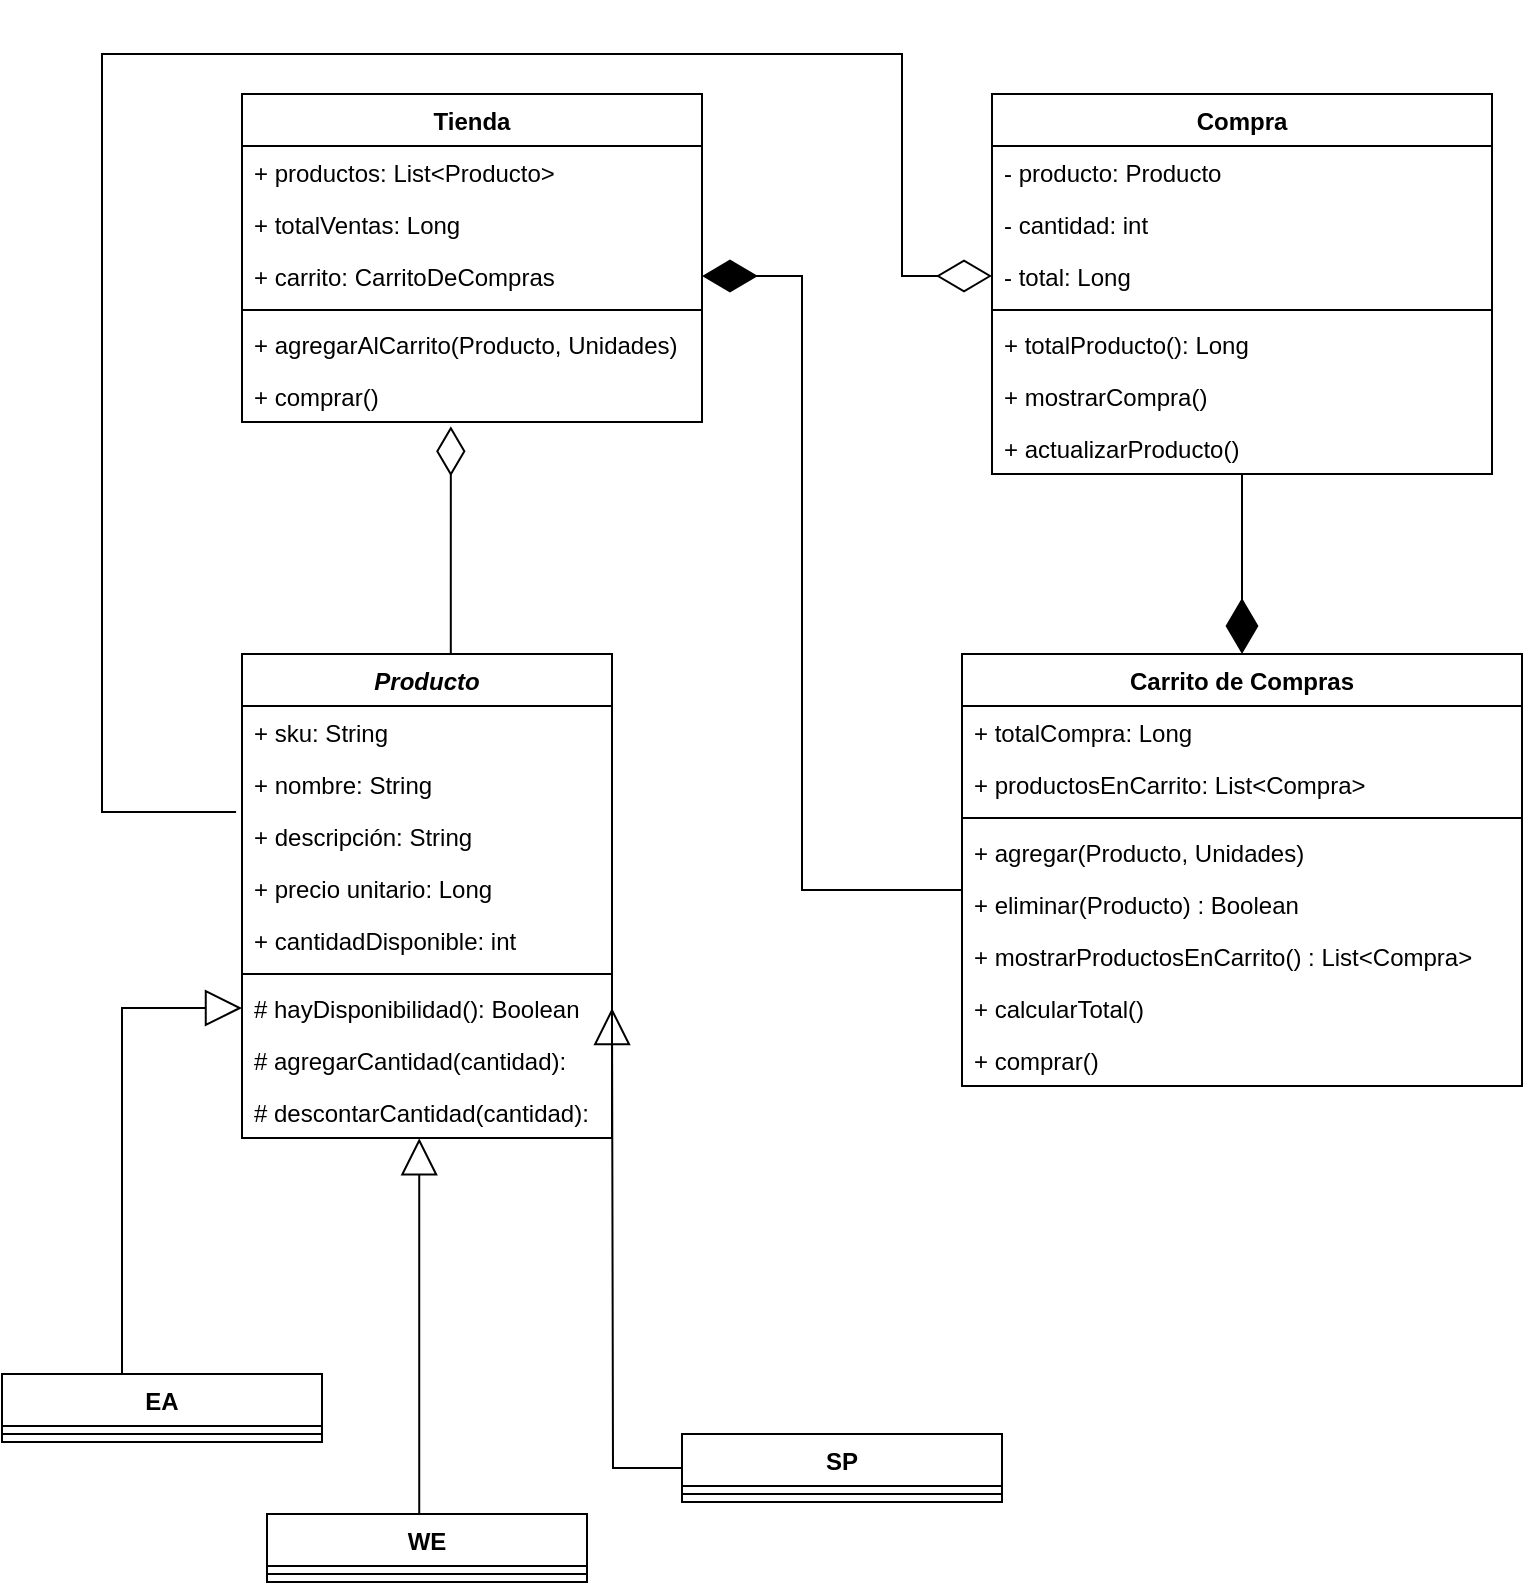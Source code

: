 <mxfile version="13.6.2" type="device"><diagram name="Page-1" id="c4acf3e9-155e-7222-9cf6-157b1a14988f"><mxGraphModel dx="1422" dy="794" grid="1" gridSize="10" guides="1" tooltips="1" connect="1" arrows="1" fold="1" page="1" pageScale="1" pageWidth="850" pageHeight="1100" background="#FFFFFF" math="0" shadow="0"><root><mxCell id="0"/><mxCell id="1" parent="0"/><mxCell id="EBikYnYMfoEEFWF5VXgA-30" style="edgeStyle=orthogonalEdgeStyle;rounded=0;orthogonalLoop=1;jettySize=auto;html=1;endArrow=block;endFill=0;startSize=17;endSize=16;entryX=0;entryY=0.5;entryDx=0;entryDy=0;" parent="1" source="EBikYnYMfoEEFWF5VXgA-18" edge="1"><mxGeometry relative="1" as="geometry"><mxPoint x="150" y="507" as="targetPoint"/><Array as="points"><mxPoint x="90" y="507"/></Array></mxGeometry></mxCell><mxCell id="EBikYnYMfoEEFWF5VXgA-31" style="edgeStyle=orthogonalEdgeStyle;rounded=0;orthogonalLoop=1;jettySize=auto;html=1;startSize=17;endArrow=block;endFill=0;endSize=16;entryX=0.479;entryY=1.006;entryDx=0;entryDy=0;entryPerimeter=0;" parent="1" source="EBikYnYMfoEEFWF5VXgA-26" target="MsU4PZvLRo3ycNSBCjRW-34" edge="1"><mxGeometry relative="1" as="geometry"><Array as="points"><mxPoint x="239" y="760"/><mxPoint x="239" y="760"/></Array><mxPoint x="440" y="650" as="targetPoint"/></mxGeometry></mxCell><mxCell id="EBikYnYMfoEEFWF5VXgA-32" style="edgeStyle=orthogonalEdgeStyle;rounded=0;orthogonalLoop=1;jettySize=auto;html=1;startSize=17;endArrow=block;endFill=0;endSize=16;" parent="1" source="EBikYnYMfoEEFWF5VXgA-22" edge="1"><mxGeometry relative="1" as="geometry"><mxPoint x="335" y="507" as="targetPoint"/></mxGeometry></mxCell><mxCell id="EBikYnYMfoEEFWF5VXgA-18" value="EA" style="swimlane;fontStyle=1;align=center;verticalAlign=top;childLayout=stackLayout;horizontal=1;startSize=26;horizontalStack=0;resizeParent=1;resizeParentMax=0;resizeLast=0;collapsible=1;marginBottom=0;" parent="1" vertex="1"><mxGeometry x="30" y="690" width="160" height="34" as="geometry"/></mxCell><mxCell id="EBikYnYMfoEEFWF5VXgA-20" value="" style="line;strokeWidth=1;fillColor=none;align=left;verticalAlign=middle;spacingTop=-1;spacingLeft=3;spacingRight=3;rotatable=0;labelPosition=right;points=[];portConstraint=eastwest;" parent="EBikYnYMfoEEFWF5VXgA-18" vertex="1"><mxGeometry y="26" width="160" height="8" as="geometry"/></mxCell><mxCell id="EBikYnYMfoEEFWF5VXgA-22" value="SP" style="swimlane;fontStyle=1;align=center;verticalAlign=top;childLayout=stackLayout;horizontal=1;startSize=26;horizontalStack=0;resizeParent=1;resizeParentMax=0;resizeLast=0;collapsible=1;marginBottom=0;" parent="1" vertex="1"><mxGeometry x="370" y="720" width="160" height="34" as="geometry"/></mxCell><mxCell id="EBikYnYMfoEEFWF5VXgA-24" value="" style="line;strokeWidth=1;fillColor=none;align=left;verticalAlign=middle;spacingTop=-1;spacingLeft=3;spacingRight=3;rotatable=0;labelPosition=right;points=[];portConstraint=eastwest;" parent="EBikYnYMfoEEFWF5VXgA-22" vertex="1"><mxGeometry y="26" width="160" height="8" as="geometry"/></mxCell><mxCell id="MsU4PZvLRo3ycNSBCjRW-37" style="edgeStyle=orthogonalEdgeStyle;rounded=0;orthogonalLoop=1;jettySize=auto;html=1;startArrow=none;startFill=0;endArrow=diamondThin;endFill=0;endSize=22;entryX=0.454;entryY=1.083;entryDx=0;entryDy=0;entryPerimeter=0;" parent="1" source="EBikYnYMfoEEFWF5VXgA-1" target="MsU4PZvLRo3ycNSBCjRW-35" edge="1"><mxGeometry relative="1" as="geometry"><mxPoint x="190" y="270" as="targetPoint"/><Array as="points"><mxPoint x="254" y="300"/></Array></mxGeometry></mxCell><mxCell id="EBikYnYMfoEEFWF5VXgA-1" value="Producto" style="swimlane;fontStyle=3;align=center;verticalAlign=top;childLayout=stackLayout;horizontal=1;startSize=26;horizontalStack=0;resizeParent=1;resizeParentMax=0;resizeLast=0;collapsible=1;marginBottom=0;" parent="1" vertex="1"><mxGeometry x="150" y="330" width="185" height="242" as="geometry"/></mxCell><mxCell id="EBikYnYMfoEEFWF5VXgA-2" value="+ sku: String" style="text;strokeColor=none;fillColor=none;align=left;verticalAlign=top;spacingLeft=4;spacingRight=4;overflow=hidden;rotatable=0;points=[[0,0.5],[1,0.5]];portConstraint=eastwest;" parent="EBikYnYMfoEEFWF5VXgA-1" vertex="1"><mxGeometry y="26" width="185" height="26" as="geometry"/></mxCell><mxCell id="EBikYnYMfoEEFWF5VXgA-14" value="+ nombre: String" style="text;strokeColor=none;fillColor=none;align=left;verticalAlign=top;spacingLeft=4;spacingRight=4;overflow=hidden;rotatable=0;points=[[0,0.5],[1,0.5]];portConstraint=eastwest;" parent="EBikYnYMfoEEFWF5VXgA-1" vertex="1"><mxGeometry y="52" width="185" height="26" as="geometry"/></mxCell><mxCell id="EBikYnYMfoEEFWF5VXgA-16" value="+ descripción: String" style="text;strokeColor=none;fillColor=none;align=left;verticalAlign=top;spacingLeft=4;spacingRight=4;overflow=hidden;rotatable=0;points=[[0,0.5],[1,0.5]];portConstraint=eastwest;" parent="EBikYnYMfoEEFWF5VXgA-1" vertex="1"><mxGeometry y="78" width="185" height="26" as="geometry"/></mxCell><mxCell id="EBikYnYMfoEEFWF5VXgA-15" value="+ precio unitario: Long" style="text;strokeColor=none;fillColor=none;align=left;verticalAlign=top;spacingLeft=4;spacingRight=4;overflow=hidden;rotatable=0;points=[[0,0.5],[1,0.5]];portConstraint=eastwest;" parent="EBikYnYMfoEEFWF5VXgA-1" vertex="1"><mxGeometry y="104" width="185" height="26" as="geometry"/></mxCell><mxCell id="MsU4PZvLRo3ycNSBCjRW-13" value="+ cantidadDisponible: int" style="text;strokeColor=none;fillColor=none;align=left;verticalAlign=top;spacingLeft=4;spacingRight=4;overflow=hidden;rotatable=0;points=[[0,0.5],[1,0.5]];portConstraint=eastwest;" parent="EBikYnYMfoEEFWF5VXgA-1" vertex="1"><mxGeometry y="130" width="185" height="26" as="geometry"/></mxCell><mxCell id="EBikYnYMfoEEFWF5VXgA-3" value="" style="line;strokeWidth=1;fillColor=none;align=left;verticalAlign=middle;spacingTop=-1;spacingLeft=3;spacingRight=3;rotatable=0;labelPosition=right;points=[];portConstraint=eastwest;" parent="EBikYnYMfoEEFWF5VXgA-1" vertex="1"><mxGeometry y="156" width="185" height="8" as="geometry"/></mxCell><mxCell id="MsU4PZvLRo3ycNSBCjRW-32" value="# hayDisponibilidad(): Boolean" style="text;strokeColor=none;fillColor=none;align=left;verticalAlign=top;spacingLeft=4;spacingRight=4;overflow=hidden;rotatable=0;points=[[0,0.5],[1,0.5]];portConstraint=eastwest;" parent="EBikYnYMfoEEFWF5VXgA-1" vertex="1"><mxGeometry y="164" width="185" height="26" as="geometry"/></mxCell><mxCell id="MsU4PZvLRo3ycNSBCjRW-33" value="# agregarCantidad(cantidad): " style="text;strokeColor=none;fillColor=none;align=left;verticalAlign=top;spacingLeft=4;spacingRight=4;overflow=hidden;rotatable=0;points=[[0,0.5],[1,0.5]];portConstraint=eastwest;" parent="EBikYnYMfoEEFWF5VXgA-1" vertex="1"><mxGeometry y="190" width="185" height="26" as="geometry"/></mxCell><mxCell id="MsU4PZvLRo3ycNSBCjRW-34" value="# descontarCantidad(cantidad): " style="text;strokeColor=none;fillColor=none;align=left;verticalAlign=top;spacingLeft=4;spacingRight=4;overflow=hidden;rotatable=0;points=[[0,0.5],[1,0.5]];portConstraint=eastwest;" parent="EBikYnYMfoEEFWF5VXgA-1" vertex="1"><mxGeometry y="216" width="185" height="26" as="geometry"/></mxCell><mxCell id="EBikYnYMfoEEFWF5VXgA-9" value="Carrito de Compras" style="swimlane;fontStyle=1;align=center;verticalAlign=top;childLayout=stackLayout;horizontal=1;startSize=26;horizontalStack=0;resizeParent=1;resizeParentMax=0;resizeLast=0;collapsible=1;marginBottom=0;" parent="1" vertex="1"><mxGeometry x="510" y="330" width="280" height="216" as="geometry"/></mxCell><mxCell id="EBikYnYMfoEEFWF5VXgA-10" value="+ totalCompra: Long" style="text;strokeColor=none;fillColor=none;align=left;verticalAlign=top;spacingLeft=4;spacingRight=4;overflow=hidden;rotatable=0;points=[[0,0.5],[1,0.5]];portConstraint=eastwest;" parent="EBikYnYMfoEEFWF5VXgA-9" vertex="1"><mxGeometry y="26" width="280" height="26" as="geometry"/></mxCell><mxCell id="MsU4PZvLRo3ycNSBCjRW-7" value="+ productosEnCarrito: List&lt;Compra&gt;" style="text;strokeColor=none;fillColor=none;align=left;verticalAlign=top;spacingLeft=4;spacingRight=4;overflow=hidden;rotatable=0;points=[[0,0.5],[1,0.5]];portConstraint=eastwest;" parent="EBikYnYMfoEEFWF5VXgA-9" vertex="1"><mxGeometry y="52" width="280" height="26" as="geometry"/></mxCell><mxCell id="EBikYnYMfoEEFWF5VXgA-11" value="" style="line;strokeWidth=1;fillColor=none;align=left;verticalAlign=middle;spacingTop=-1;spacingLeft=3;spacingRight=3;rotatable=0;labelPosition=right;points=[];portConstraint=eastwest;" parent="EBikYnYMfoEEFWF5VXgA-9" vertex="1"><mxGeometry y="78" width="280" height="8" as="geometry"/></mxCell><mxCell id="EBikYnYMfoEEFWF5VXgA-12" value="+ agregar(Producto, Unidades)" style="text;strokeColor=none;fillColor=none;align=left;verticalAlign=top;spacingLeft=4;spacingRight=4;overflow=hidden;rotatable=0;points=[[0,0.5],[1,0.5]];portConstraint=eastwest;" parent="EBikYnYMfoEEFWF5VXgA-9" vertex="1"><mxGeometry y="86" width="280" height="26" as="geometry"/></mxCell><mxCell id="MsU4PZvLRo3ycNSBCjRW-26" value="+ eliminar(Producto) : Boolean" style="text;strokeColor=none;fillColor=none;align=left;verticalAlign=top;spacingLeft=4;spacingRight=4;overflow=hidden;rotatable=0;points=[[0,0.5],[1,0.5]];portConstraint=eastwest;" parent="EBikYnYMfoEEFWF5VXgA-9" vertex="1"><mxGeometry y="112" width="280" height="26" as="geometry"/></mxCell><mxCell id="MsU4PZvLRo3ycNSBCjRW-8" value="+ mostrarProductosEnCarrito() : List&lt;Compra&gt;" style="text;strokeColor=none;fillColor=none;align=left;verticalAlign=top;spacingLeft=4;spacingRight=4;overflow=hidden;rotatable=0;points=[[0,0.5],[1,0.5]];portConstraint=eastwest;" parent="EBikYnYMfoEEFWF5VXgA-9" vertex="1"><mxGeometry y="138" width="280" height="26" as="geometry"/></mxCell><mxCell id="MsU4PZvLRo3ycNSBCjRW-23" value="+ calcularTotal()" style="text;strokeColor=none;fillColor=none;align=left;verticalAlign=top;spacingLeft=4;spacingRight=4;overflow=hidden;rotatable=0;points=[[0,0.5],[1,0.5]];portConstraint=eastwest;" parent="EBikYnYMfoEEFWF5VXgA-9" vertex="1"><mxGeometry y="164" width="280" height="26" as="geometry"/></mxCell><mxCell id="MsU4PZvLRo3ycNSBCjRW-27" value="+ comprar()" style="text;strokeColor=none;fillColor=none;align=left;verticalAlign=top;spacingLeft=4;spacingRight=4;overflow=hidden;rotatable=0;points=[[0,0.5],[1,0.5]];portConstraint=eastwest;" parent="EBikYnYMfoEEFWF5VXgA-9" vertex="1"><mxGeometry y="190" width="280" height="26" as="geometry"/></mxCell><mxCell id="MsU4PZvLRo3ycNSBCjRW-1" value="Tienda" style="swimlane;fontStyle=1;align=center;verticalAlign=top;childLayout=stackLayout;horizontal=1;startSize=26;horizontalStack=0;resizeParent=1;resizeParentMax=0;resizeLast=0;collapsible=1;marginBottom=0;" parent="1" vertex="1"><mxGeometry x="150" y="50" width="230" height="164" as="geometry"/></mxCell><mxCell id="MsU4PZvLRo3ycNSBCjRW-2" value="+ productos: List&lt;Producto&gt;" style="text;strokeColor=none;fillColor=none;align=left;verticalAlign=top;spacingLeft=4;spacingRight=4;overflow=hidden;rotatable=0;points=[[0,0.5],[1,0.5]];portConstraint=eastwest;" parent="MsU4PZvLRo3ycNSBCjRW-1" vertex="1"><mxGeometry y="26" width="230" height="26" as="geometry"/></mxCell><mxCell id="MsU4PZvLRo3ycNSBCjRW-31" value="+ totalVentas: Long" style="text;strokeColor=none;fillColor=none;align=left;verticalAlign=top;spacingLeft=4;spacingRight=4;overflow=hidden;rotatable=0;points=[[0,0.5],[1,0.5]];portConstraint=eastwest;" parent="MsU4PZvLRo3ycNSBCjRW-1" vertex="1"><mxGeometry y="52" width="230" height="26" as="geometry"/></mxCell><mxCell id="MsU4PZvLRo3ycNSBCjRW-36" value="+ carrito: CarritoDeCompras" style="text;strokeColor=none;fillColor=none;align=left;verticalAlign=top;spacingLeft=4;spacingRight=4;overflow=hidden;rotatable=0;points=[[0,0.5],[1,0.5]];portConstraint=eastwest;" parent="MsU4PZvLRo3ycNSBCjRW-1" vertex="1"><mxGeometry y="78" width="230" height="26" as="geometry"/></mxCell><mxCell id="MsU4PZvLRo3ycNSBCjRW-3" value="" style="line;strokeWidth=1;fillColor=none;align=left;verticalAlign=middle;spacingTop=-1;spacingLeft=3;spacingRight=3;rotatable=0;labelPosition=right;points=[];portConstraint=eastwest;" parent="MsU4PZvLRo3ycNSBCjRW-1" vertex="1"><mxGeometry y="104" width="230" height="8" as="geometry"/></mxCell><mxCell id="MsU4PZvLRo3ycNSBCjRW-4" value="+ agregarAlCarrito(Producto, Unidades)" style="text;strokeColor=none;fillColor=none;align=left;verticalAlign=top;spacingLeft=4;spacingRight=4;overflow=hidden;rotatable=0;points=[[0,0.5],[1,0.5]];portConstraint=eastwest;" parent="MsU4PZvLRo3ycNSBCjRW-1" vertex="1"><mxGeometry y="112" width="230" height="26" as="geometry"/></mxCell><mxCell id="MsU4PZvLRo3ycNSBCjRW-35" value="+ comprar()" style="text;strokeColor=none;fillColor=none;align=left;verticalAlign=top;spacingLeft=4;spacingRight=4;overflow=hidden;rotatable=0;points=[[0,0.5],[1,0.5]];portConstraint=eastwest;" parent="MsU4PZvLRo3ycNSBCjRW-1" vertex="1"><mxGeometry y="138" width="230" height="26" as="geometry"/></mxCell><mxCell id="MsU4PZvLRo3ycNSBCjRW-39" style="edgeStyle=orthogonalEdgeStyle;rounded=0;orthogonalLoop=1;jettySize=auto;html=1;entryX=1;entryY=0.5;entryDx=0;entryDy=0;endArrow=diamondThin;endFill=1;endSize=25;exitX=0;exitY=0.5;exitDx=0;exitDy=0;" parent="1" source="MsU4PZvLRo3ycNSBCjRW-26" target="MsU4PZvLRo3ycNSBCjRW-36" edge="1"><mxGeometry relative="1" as="geometry"><Array as="points"><mxPoint x="510" y="448"/><mxPoint x="430" y="448"/><mxPoint x="430" y="141"/></Array><mxPoint x="460" y="448" as="sourcePoint"/></mxGeometry></mxCell><mxCell id="MsU4PZvLRo3ycNSBCjRW-42" style="edgeStyle=orthogonalEdgeStyle;rounded=0;orthogonalLoop=1;jettySize=auto;html=1;startArrow=none;startFill=0;startSize=6;endArrow=diamondThin;endFill=0;endSize=25;exitX=-0.016;exitY=0.038;exitDx=0;exitDy=0;exitPerimeter=0;entryX=0;entryY=0.5;entryDx=0;entryDy=0;" parent="1" source="EBikYnYMfoEEFWF5VXgA-16" target="MsU4PZvLRo3ycNSBCjRW-20" edge="1"><mxGeometry relative="1" as="geometry"><Array as="points"><mxPoint x="80" y="409"/><mxPoint x="80" y="30"/><mxPoint x="480" y="30"/><mxPoint x="480" y="141"/></Array><mxPoint x="480" y="141" as="targetPoint"/></mxGeometry></mxCell><mxCell id="MsU4PZvLRo3ycNSBCjRW-40" style="edgeStyle=orthogonalEdgeStyle;rounded=0;orthogonalLoop=1;jettySize=auto;html=1;endArrow=diamondThin;endFill=1;startSize=6;endSize=25;" parent="1" source="MsU4PZvLRo3ycNSBCjRW-41" target="EBikYnYMfoEEFWF5VXgA-9" edge="1"><mxGeometry relative="1" as="geometry"><mxPoint x="650" y="240" as="sourcePoint"/><mxPoint x="620" y="250" as="targetPoint"/><Array as="points"><mxPoint x="650" y="260"/><mxPoint x="650" y="260"/></Array></mxGeometry></mxCell><mxCell id="MsU4PZvLRo3ycNSBCjRW-15" value="Compra" style="swimlane;fontStyle=1;align=center;verticalAlign=top;childLayout=stackLayout;horizontal=1;startSize=26;horizontalStack=0;resizeParent=1;resizeParentMax=0;resizeLast=0;collapsible=1;marginBottom=0;" parent="1" vertex="1"><mxGeometry x="525" y="50" width="250" height="190" as="geometry"/></mxCell><mxCell id="MsU4PZvLRo3ycNSBCjRW-16" value="- producto: Producto" style="text;strokeColor=none;fillColor=none;align=left;verticalAlign=top;spacingLeft=4;spacingRight=4;overflow=hidden;rotatable=0;points=[[0,0.5],[1,0.5]];portConstraint=eastwest;" parent="MsU4PZvLRo3ycNSBCjRW-15" vertex="1"><mxGeometry y="26" width="250" height="26" as="geometry"/></mxCell><mxCell id="MsU4PZvLRo3ycNSBCjRW-19" value="- cantidad: int" style="text;strokeColor=none;fillColor=none;align=left;verticalAlign=top;spacingLeft=4;spacingRight=4;overflow=hidden;rotatable=0;points=[[0,0.5],[1,0.5]];portConstraint=eastwest;" parent="MsU4PZvLRo3ycNSBCjRW-15" vertex="1"><mxGeometry y="52" width="250" height="26" as="geometry"/></mxCell><mxCell id="MsU4PZvLRo3ycNSBCjRW-20" value="- total: Long" style="text;strokeColor=none;fillColor=none;align=left;verticalAlign=top;spacingLeft=4;spacingRight=4;overflow=hidden;rotatable=0;points=[[0,0.5],[1,0.5]];portConstraint=eastwest;" parent="MsU4PZvLRo3ycNSBCjRW-15" vertex="1"><mxGeometry y="78" width="250" height="26" as="geometry"/></mxCell><mxCell id="MsU4PZvLRo3ycNSBCjRW-17" value="" style="line;strokeWidth=1;fillColor=none;align=left;verticalAlign=middle;spacingTop=-1;spacingLeft=3;spacingRight=3;rotatable=0;labelPosition=right;points=[];portConstraint=eastwest;" parent="MsU4PZvLRo3ycNSBCjRW-15" vertex="1"><mxGeometry y="104" width="250" height="8" as="geometry"/></mxCell><mxCell id="MsU4PZvLRo3ycNSBCjRW-18" value="+ totalProducto(): Long" style="text;strokeColor=none;fillColor=none;align=left;verticalAlign=top;spacingLeft=4;spacingRight=4;overflow=hidden;rotatable=0;points=[[0,0.5],[1,0.5]];portConstraint=eastwest;" parent="MsU4PZvLRo3ycNSBCjRW-15" vertex="1"><mxGeometry y="112" width="250" height="26" as="geometry"/></mxCell><mxCell id="MsU4PZvLRo3ycNSBCjRW-24" value="+ mostrarCompra()" style="text;strokeColor=none;fillColor=none;align=left;verticalAlign=top;spacingLeft=4;spacingRight=4;overflow=hidden;rotatable=0;points=[[0,0.5],[1,0.5]];portConstraint=eastwest;" parent="MsU4PZvLRo3ycNSBCjRW-15" vertex="1"><mxGeometry y="138" width="250" height="26" as="geometry"/></mxCell><mxCell id="MsU4PZvLRo3ycNSBCjRW-41" value="+ actualizarProducto()" style="text;strokeColor=none;fillColor=none;align=left;verticalAlign=top;spacingLeft=4;spacingRight=4;overflow=hidden;rotatable=0;points=[[0,0.5],[1,0.5]];portConstraint=eastwest;" parent="MsU4PZvLRo3ycNSBCjRW-15" vertex="1"><mxGeometry y="164" width="250" height="26" as="geometry"/></mxCell><mxCell id="EBikYnYMfoEEFWF5VXgA-26" value="WE" style="swimlane;fontStyle=1;align=center;verticalAlign=top;childLayout=stackLayout;horizontal=1;startSize=26;horizontalStack=0;resizeParent=1;resizeParentMax=0;resizeLast=0;collapsible=1;marginBottom=0;" parent="1" vertex="1"><mxGeometry x="162.5" y="760" width="160" height="34" as="geometry"/></mxCell><mxCell id="EBikYnYMfoEEFWF5VXgA-28" value="" style="line;strokeWidth=1;fillColor=none;align=left;verticalAlign=middle;spacingTop=-1;spacingLeft=3;spacingRight=3;rotatable=0;labelPosition=right;points=[];portConstraint=eastwest;" parent="EBikYnYMfoEEFWF5VXgA-26" vertex="1"><mxGeometry y="26" width="160" height="8" as="geometry"/></mxCell></root></mxGraphModel></diagram></mxfile>